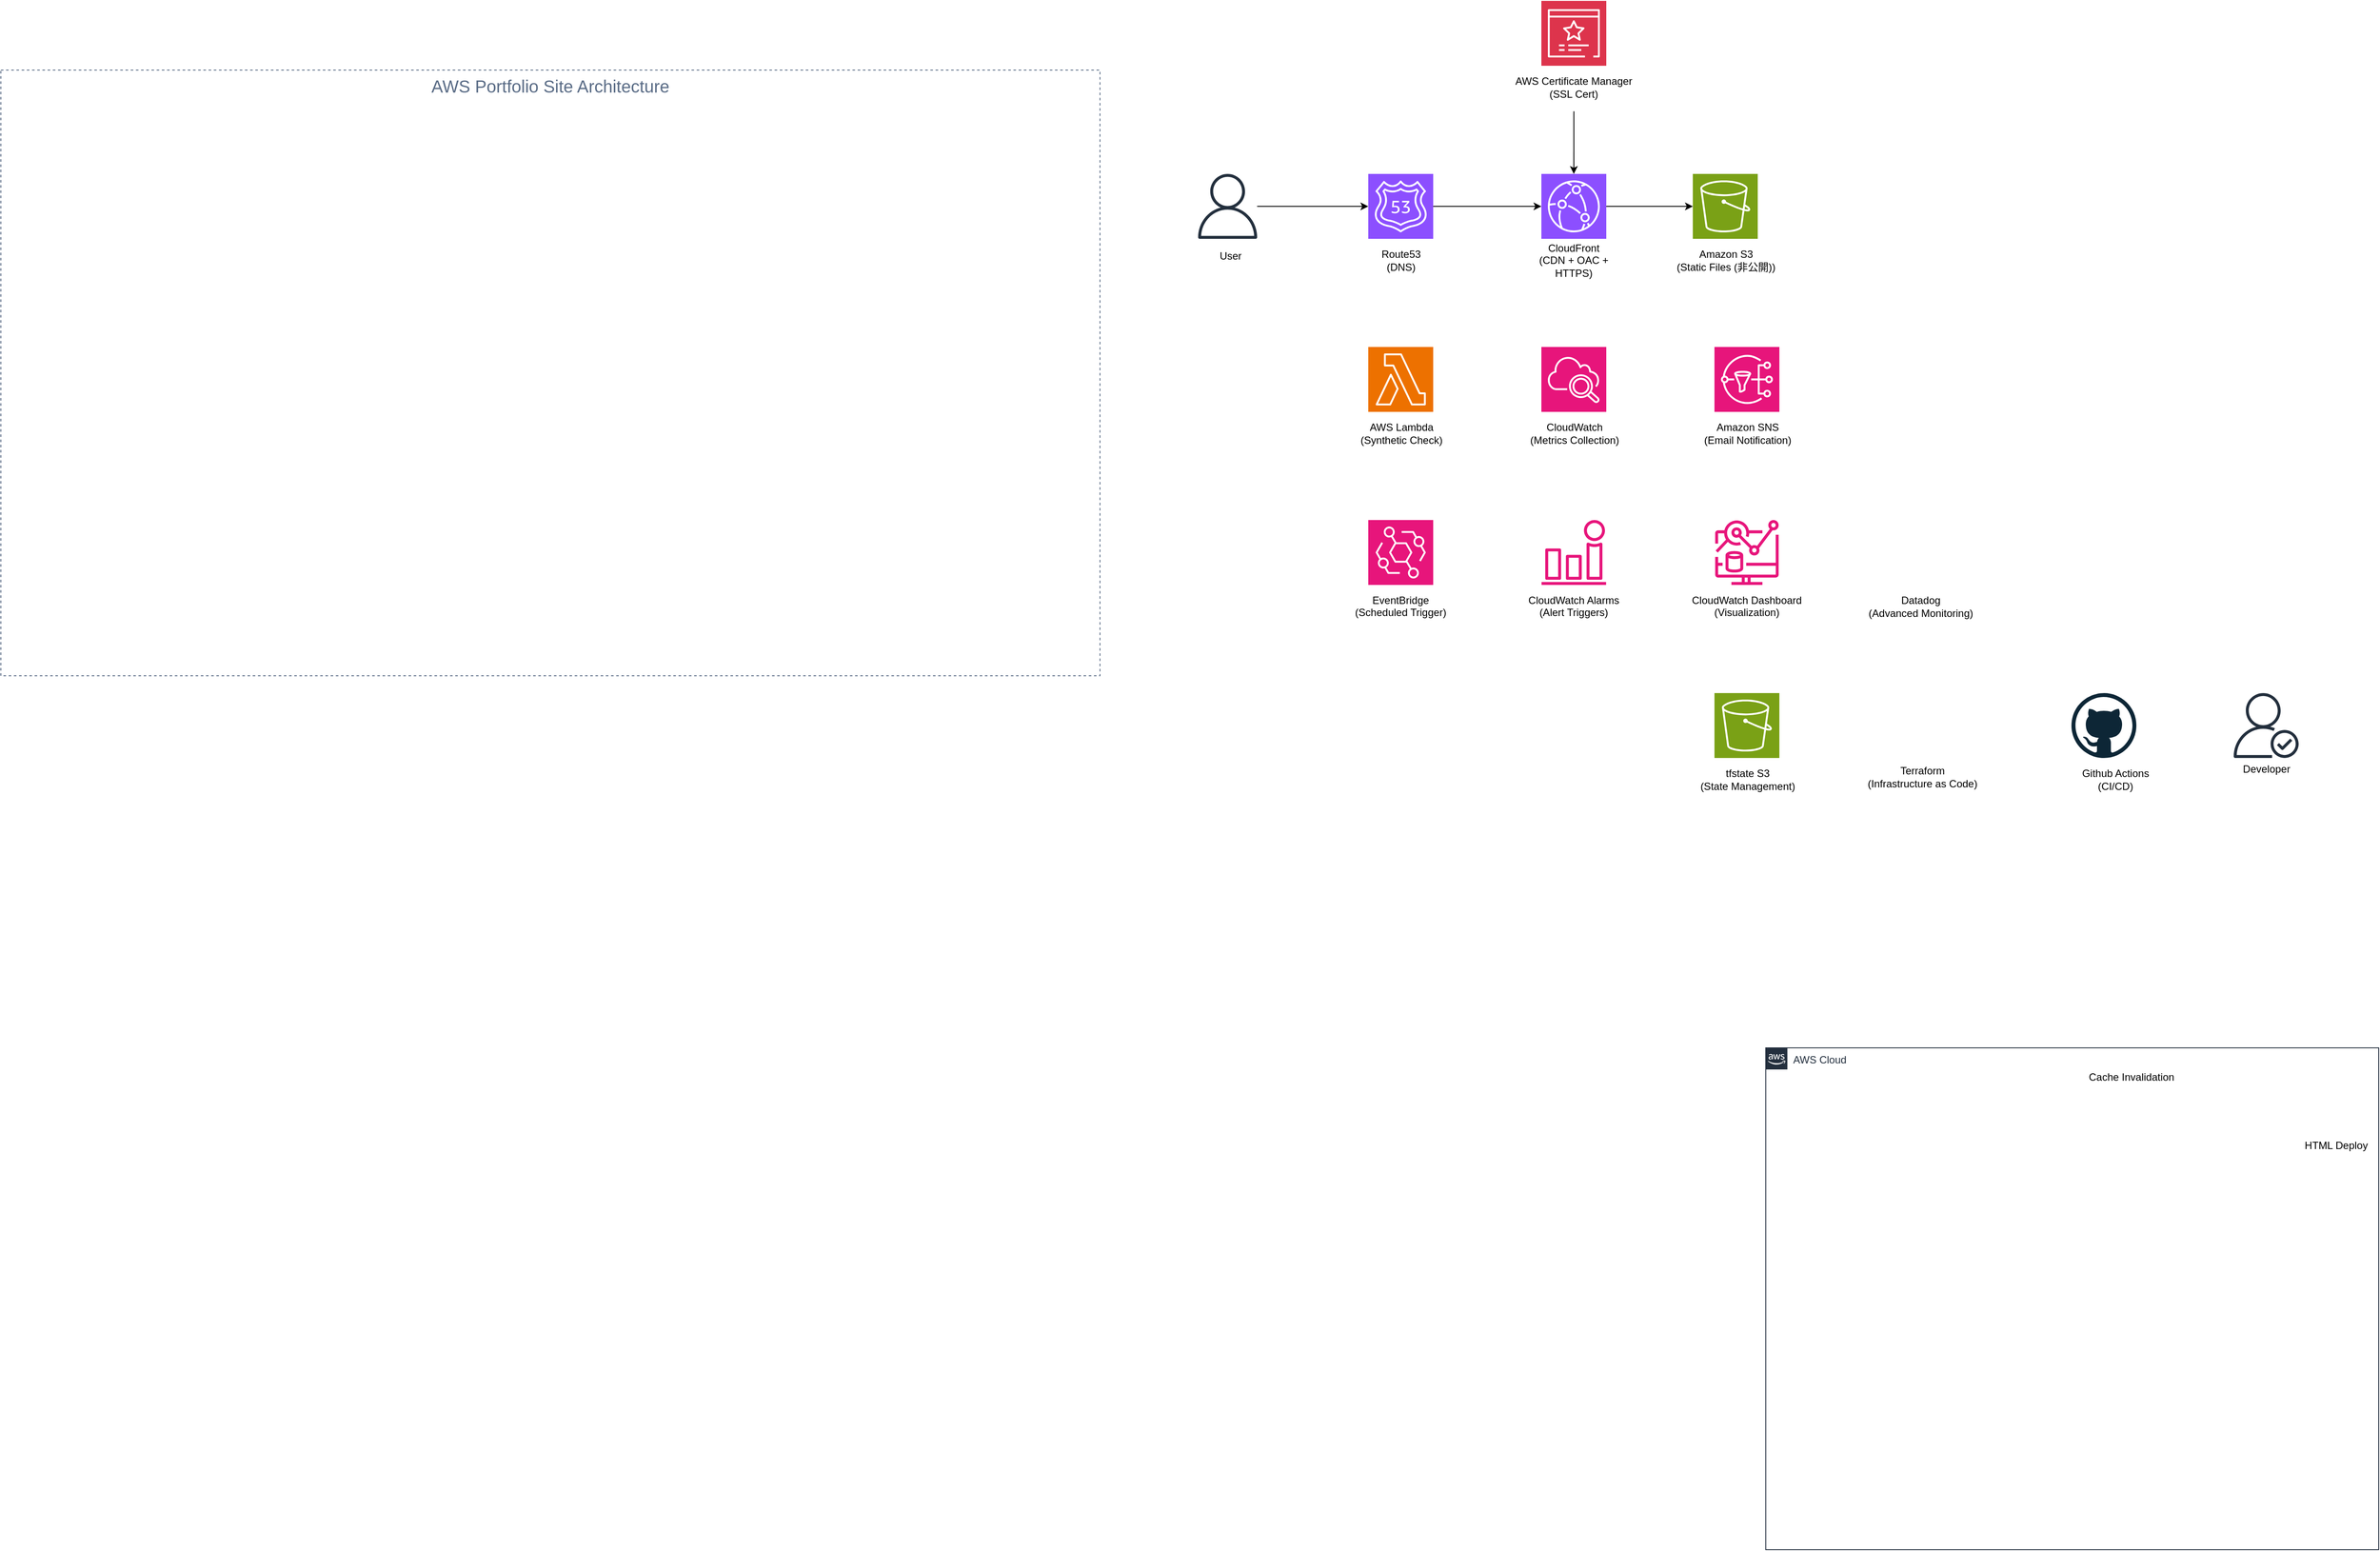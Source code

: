 <mxfile version="28.2.1">
  <diagram name="ページ1" id="tUgcXEpOmgglvWfQNpQ3">
    <mxGraphModel dx="3155" dy="1987" grid="1" gridSize="25" guides="1" tooltips="1" connect="1" arrows="1" fold="1" page="1" pageScale="1" pageWidth="827" pageHeight="1169" math="0" shadow="0">
      <root>
        <mxCell id="0" />
        <mxCell id="1" parent="0" />
        <mxCell id="bCrB_X___vxIP5thywsW-55" value="&lt;font style=&quot;font-size: 20px;&quot;&gt;AWS Portfolio Site Architecture&lt;/font&gt;" style="fillColor=none;strokeColor=#5A6C86;dashed=1;verticalAlign=top;fontStyle=0;fontColor=#5A6C86;whiteSpace=wrap;html=1;" parent="1" vertex="1">
          <mxGeometry x="-1380" y="-20" width="1270" height="700" as="geometry" />
        </mxCell>
        <mxCell id="bCrB_X___vxIP5thywsW-2" value="" style="sketch=0;points=[[0,0,0],[0.25,0,0],[0.5,0,0],[0.75,0,0],[1,0,0],[0,1,0],[0.25,1,0],[0.5,1,0],[0.75,1,0],[1,1,0],[0,0.25,0],[0,0.5,0],[0,0.75,0],[1,0.25,0],[1,0.5,0],[1,0.75,0]];outlineConnect=0;fontColor=#232F3E;fillColor=#8C4FFF;strokeColor=#ffffff;dashed=0;verticalLabelPosition=bottom;verticalAlign=top;align=center;html=1;fontSize=12;fontStyle=0;aspect=fixed;shape=mxgraph.aws4.resourceIcon;resIcon=mxgraph.aws4.route_53;" parent="1" vertex="1">
          <mxGeometry x="200" y="100" width="75" height="75" as="geometry" />
        </mxCell>
        <mxCell id="bCrB_X___vxIP5thywsW-3" value="" style="sketch=0;points=[[0,0,0],[0.25,0,0],[0.5,0,0],[0.75,0,0],[1,0,0],[0,1,0],[0.25,1,0],[0.5,1,0],[0.75,1,0],[1,1,0],[0,0.25,0],[0,0.5,0],[0,0.75,0],[1,0.25,0],[1,0.5,0],[1,0.75,0]];outlineConnect=0;fontColor=#232F3E;fillColor=#8C4FFF;strokeColor=#ffffff;dashed=0;verticalLabelPosition=bottom;verticalAlign=top;align=center;html=1;fontSize=12;fontStyle=0;aspect=fixed;shape=mxgraph.aws4.resourceIcon;resIcon=mxgraph.aws4.cloudfront;" parent="1" vertex="1">
          <mxGeometry x="400" y="100" width="75" height="75" as="geometry" />
        </mxCell>
        <mxCell id="bCrB_X___vxIP5thywsW-18" value="User" style="text;html=1;align=center;verticalAlign=middle;whiteSpace=wrap;rounded=0;" parent="1" vertex="1">
          <mxGeometry x="11" y="180" width="60" height="30" as="geometry" />
        </mxCell>
        <mxCell id="bCrB_X___vxIP5thywsW-54" value="" style="sketch=0;outlineConnect=0;fontColor=#232F3E;gradientColor=none;fillColor=#232F3D;strokeColor=none;dashed=0;verticalLabelPosition=bottom;verticalAlign=top;align=center;html=1;fontSize=12;fontStyle=0;aspect=fixed;pointerEvents=1;shape=mxgraph.aws4.user;" parent="1" vertex="1">
          <mxGeometry y="100" width="75" height="75" as="geometry" />
        </mxCell>
        <mxCell id="lHFqAj4BvlfWGVQL3a8l-27" value="" style="group" parent="1" vertex="1" connectable="0">
          <mxGeometry x="1200" y="700" width="75" height="100" as="geometry" />
        </mxCell>
        <mxCell id="lHFqAj4BvlfWGVQL3a8l-6" value="" style="sketch=0;outlineConnect=0;fontColor=#232F3E;gradientColor=none;fillColor=#232F3D;strokeColor=none;dashed=0;verticalLabelPosition=bottom;verticalAlign=top;align=center;html=1;fontSize=12;fontStyle=0;aspect=fixed;pointerEvents=1;shape=mxgraph.aws4.authenticated_user;" parent="lHFqAj4BvlfWGVQL3a8l-27" vertex="1">
          <mxGeometry width="75" height="75" as="geometry" />
        </mxCell>
        <mxCell id="lHFqAj4BvlfWGVQL3a8l-21" value="Developer" style="text;html=1;align=center;verticalAlign=middle;whiteSpace=wrap;rounded=0;" parent="lHFqAj4BvlfWGVQL3a8l-27" vertex="1">
          <mxGeometry x="12.5" y="75" width="50" height="25" as="geometry" />
        </mxCell>
        <mxCell id="lHFqAj4BvlfWGVQL3a8l-30" value="CloudFront&lt;div&gt;(CDN + OAC + HTTPS)&lt;/div&gt;" style="text;html=1;align=center;verticalAlign=middle;whiteSpace=wrap;rounded=0;" parent="1" vertex="1">
          <mxGeometry x="375" y="175" width="125" height="50" as="geometry" />
        </mxCell>
        <mxCell id="lHFqAj4BvlfWGVQL3a8l-29" value="Route53&lt;div&gt;(DNS)&lt;/div&gt;" style="text;html=1;align=center;verticalAlign=middle;whiteSpace=wrap;rounded=0;" parent="1" vertex="1">
          <mxGeometry x="212.5" y="187.5" width="50" height="25" as="geometry" />
        </mxCell>
        <mxCell id="lHFqAj4BvlfWGVQL3a8l-36" value="" style="group" parent="1" vertex="1" connectable="0">
          <mxGeometry x="350" y="-100" width="150" height="125" as="geometry" />
        </mxCell>
        <mxCell id="lHFqAj4BvlfWGVQL3a8l-37" value="" style="sketch=0;points=[[0,0,0],[0.25,0,0],[0.5,0,0],[0.75,0,0],[1,0,0],[0,1,0],[0.25,1,0],[0.5,1,0],[0.75,1,0],[1,1,0],[0,0.25,0],[0,0.5,0],[0,0.75,0],[1,0.25,0],[1,0.5,0],[1,0.75,0]];outlineConnect=0;fontColor=#232F3E;fillColor=#DD344C;strokeColor=#ffffff;dashed=0;verticalLabelPosition=bottom;verticalAlign=top;align=center;html=1;fontSize=12;fontStyle=0;aspect=fixed;shape=mxgraph.aws4.resourceIcon;resIcon=mxgraph.aws4.certificate_manager_3;" parent="lHFqAj4BvlfWGVQL3a8l-36" vertex="1">
          <mxGeometry x="50" width="75" height="75" as="geometry" />
        </mxCell>
        <mxCell id="lHFqAj4BvlfWGVQL3a8l-38" value="AWS Certificate Manager&lt;div&gt;(SSL Cert)&lt;/div&gt;" style="text;html=1;align=center;verticalAlign=middle;resizable=0;points=[];autosize=1;strokeColor=none;fillColor=none;" parent="lHFqAj4BvlfWGVQL3a8l-36" vertex="1">
          <mxGeometry x="11.5" y="75" width="150" height="50" as="geometry" />
        </mxCell>
        <mxCell id="lHFqAj4BvlfWGVQL3a8l-39" value="" style="group" parent="1" vertex="1" connectable="0">
          <mxGeometry x="600" y="700" width="100" height="125" as="geometry" />
        </mxCell>
        <mxCell id="lHFqAj4BvlfWGVQL3a8l-40" value="" style="sketch=0;points=[[0,0,0],[0.25,0,0],[0.5,0,0],[0.75,0,0],[1,0,0],[0,1,0],[0.25,1,0],[0.5,1,0],[0.75,1,0],[1,1,0],[0,0.25,0],[0,0.5,0],[0,0.75,0],[1,0.25,0],[1,0.5,0],[1,0.75,0]];outlineConnect=0;fontColor=#232F3E;fillColor=#7AA116;strokeColor=#ffffff;dashed=0;verticalLabelPosition=bottom;verticalAlign=top;align=center;html=1;fontSize=12;fontStyle=0;aspect=fixed;shape=mxgraph.aws4.resourceIcon;resIcon=mxgraph.aws4.s3;" parent="lHFqAj4BvlfWGVQL3a8l-39" vertex="1">
          <mxGeometry width="75" height="75" as="geometry" />
        </mxCell>
        <mxCell id="lHFqAj4BvlfWGVQL3a8l-41" value="tfstate S3&lt;div&gt;(State Management)&lt;/div&gt;" style="text;html=1;align=center;verticalAlign=middle;resizable=0;points=[];autosize=1;strokeColor=none;fillColor=none;" parent="lHFqAj4BvlfWGVQL3a8l-39" vertex="1">
          <mxGeometry x="-25" y="75" width="125" height="50" as="geometry" />
        </mxCell>
        <mxCell id="lHFqAj4BvlfWGVQL3a8l-42" value="" style="group" parent="1" vertex="1" connectable="0">
          <mxGeometry x="1188.5" y="1550" width="179" height="140" as="geometry" />
        </mxCell>
        <mxCell id="lHFqAj4BvlfWGVQL3a8l-28" value="AWS Cloud" style="points=[[0,0],[0.25,0],[0.5,0],[0.75,0],[1,0],[1,0.25],[1,0.5],[1,0.75],[1,1],[0.75,1],[0.5,1],[0.25,1],[0,1],[0,0.75],[0,0.5],[0,0.25]];outlineConnect=0;gradientColor=none;html=1;whiteSpace=wrap;fontSize=12;fontStyle=0;container=1;pointerEvents=0;collapsible=0;recursiveResize=0;shape=mxgraph.aws4.group;grIcon=mxgraph.aws4.group_aws_cloud_alt;strokeColor=#232F3E;fillColor=none;verticalAlign=top;align=left;spacingLeft=30;fontColor=#232F3E;dashed=0;" parent="lHFqAj4BvlfWGVQL3a8l-42" vertex="1">
          <mxGeometry x="-529.25" y="-440" width="708.25" height="580" as="geometry" />
        </mxCell>
        <mxCell id="lHFqAj4BvlfWGVQL3a8l-50" value="HTML Deploy" style="text;html=1;align=center;verticalAlign=middle;resizable=0;points=[];autosize=1;strokeColor=none;fillColor=none;" parent="lHFqAj4BvlfWGVQL3a8l-28" vertex="1">
          <mxGeometry x="608.25" y="98" width="100" height="30" as="geometry" />
        </mxCell>
        <mxCell id="lHFqAj4BvlfWGVQL3a8l-46" value="Cache Invalidation" style="text;html=1;align=center;verticalAlign=middle;whiteSpace=wrap;rounded=0;" parent="lHFqAj4BvlfWGVQL3a8l-28" vertex="1">
          <mxGeometry x="357.25" y="19" width="130" height="30" as="geometry" />
        </mxCell>
        <mxCell id="r9TZLdYxzA2IJjsG8ZRS-1" value="" style="sketch=0;points=[[0,0,0],[0.25,0,0],[0.5,0,0],[0.75,0,0],[1,0,0],[0,1,0],[0.25,1,0],[0.5,1,0],[0.75,1,0],[1,1,0],[0,0.25,0],[0,0.5,0],[0,0.75,0],[1,0.25,0],[1,0.5,0],[1,0.75,0]];outlineConnect=0;fontColor=#232F3E;fillColor=#ED7100;strokeColor=#ffffff;dashed=0;verticalLabelPosition=bottom;verticalAlign=top;align=center;html=1;fontSize=12;fontStyle=0;aspect=fixed;shape=mxgraph.aws4.resourceIcon;resIcon=mxgraph.aws4.lambda;" vertex="1" parent="1">
          <mxGeometry x="200" y="300" width="75" height="75" as="geometry" />
        </mxCell>
        <mxCell id="r9TZLdYxzA2IJjsG8ZRS-2" value="" style="sketch=0;points=[[0,0,0],[0.25,0,0],[0.5,0,0],[0.75,0,0],[1,0,0],[0,1,0],[0.25,1,0],[0.5,1,0],[0.75,1,0],[1,1,0],[0,0.25,0],[0,0.5,0],[0,0.75,0],[1,0.25,0],[1,0.5,0],[1,0.75,0]];outlineConnect=0;fontColor=#232F3E;fillColor=#E7157B;strokeColor=#ffffff;dashed=0;verticalLabelPosition=bottom;verticalAlign=top;align=center;html=1;fontSize=12;fontStyle=0;aspect=fixed;shape=mxgraph.aws4.resourceIcon;resIcon=mxgraph.aws4.sns;" vertex="1" parent="1">
          <mxGeometry x="600" y="300" width="75" height="75" as="geometry" />
        </mxCell>
        <mxCell id="r9TZLdYxzA2IJjsG8ZRS-3" value="" style="sketch=0;points=[[0,0,0],[0.25,0,0],[0.5,0,0],[0.75,0,0],[1,0,0],[0,1,0],[0.25,1,0],[0.5,1,0],[0.75,1,0],[1,1,0],[0,0.25,0],[0,0.5,0],[0,0.75,0],[1,0.25,0],[1,0.5,0],[1,0.75,0]];points=[[0,0,0],[0.25,0,0],[0.5,0,0],[0.75,0,0],[1,0,0],[0,1,0],[0.25,1,0],[0.5,1,0],[0.75,1,0],[1,1,0],[0,0.25,0],[0,0.5,0],[0,0.75,0],[1,0.25,0],[1,0.5,0],[1,0.75,0]];outlineConnect=0;fontColor=#232F3E;fillColor=#E7157B;strokeColor=#ffffff;dashed=0;verticalLabelPosition=bottom;verticalAlign=top;align=center;html=1;fontSize=12;fontStyle=0;aspect=fixed;shape=mxgraph.aws4.resourceIcon;resIcon=mxgraph.aws4.cloudwatch_2;" vertex="1" parent="1">
          <mxGeometry x="400" y="300" width="75" height="75" as="geometry" />
        </mxCell>
        <mxCell id="r9TZLdYxzA2IJjsG8ZRS-4" value="" style="sketch=0;outlineConnect=0;fontColor=#232F3E;gradientColor=none;fillColor=#E7157B;strokeColor=none;dashed=0;verticalLabelPosition=bottom;verticalAlign=top;align=center;html=1;fontSize=12;fontStyle=0;aspect=fixed;pointerEvents=1;shape=mxgraph.aws4.alarm;" vertex="1" parent="1">
          <mxGeometry x="400" y="500" width="75" height="75" as="geometry" />
        </mxCell>
        <mxCell id="r9TZLdYxzA2IJjsG8ZRS-5" value="" style="sketch=0;outlineConnect=0;fontColor=#232F3E;gradientColor=none;fillColor=#E7157B;strokeColor=none;dashed=0;verticalLabelPosition=bottom;verticalAlign=top;align=center;html=1;fontSize=12;fontStyle=0;aspect=fixed;pointerEvents=1;shape=mxgraph.aws4.cloudwatch_metrics_insights;" vertex="1" parent="1">
          <mxGeometry x="600" y="500" width="75" height="75" as="geometry" />
        </mxCell>
        <mxCell id="r9TZLdYxzA2IJjsG8ZRS-6" value="" style="sketch=0;points=[[0,0,0],[0.25,0,0],[0.5,0,0],[0.75,0,0],[1,0,0],[0,1,0],[0.25,1,0],[0.5,1,0],[0.75,1,0],[1,1,0],[0,0.25,0],[0,0.5,0],[0,0.75,0],[1,0.25,0],[1,0.5,0],[1,0.75,0]];outlineConnect=0;fontColor=#232F3E;fillColor=#E7157B;strokeColor=#ffffff;dashed=0;verticalLabelPosition=bottom;verticalAlign=top;align=center;html=1;fontSize=12;fontStyle=0;aspect=fixed;shape=mxgraph.aws4.resourceIcon;resIcon=mxgraph.aws4.eventbridge;" vertex="1" parent="1">
          <mxGeometry x="200" y="500" width="75" height="75" as="geometry" />
        </mxCell>
        <mxCell id="r9TZLdYxzA2IJjsG8ZRS-7" value="" style="shape=image;imageAspect=0;aspect=fixed;verticalLabelPosition=bottom;verticalAlign=top;image=https://encrypted-tbn0.gstatic.com/images?q=tbn:ANd9GcQh-bjJdK2IAQnNsbvQfeEKWVSfel4RyMTVew&amp;s;" vertex="1" parent="1">
          <mxGeometry x="800" y="500" width="75" height="75" as="geometry" />
        </mxCell>
        <mxCell id="r9TZLdYxzA2IJjsG8ZRS-8" value="" style="shape=image;imageAspect=0;aspect=fixed;verticalLabelPosition=bottom;verticalAlign=top;image=https://www.svgrepo.com/show/354447/terraform-icon.svg;" vertex="1" parent="1">
          <mxGeometry x="800" y="700" width="75" height="75" as="geometry" />
        </mxCell>
        <mxCell id="r9TZLdYxzA2IJjsG8ZRS-9" value="Terraform&lt;div&gt;(Infrastructure as Code)&lt;/div&gt;" style="text;html=1;align=center;verticalAlign=middle;resizable=0;points=[];autosize=1;strokeColor=none;fillColor=none;" vertex="1" parent="1">
          <mxGeometry x="764.5" y="777" width="150" height="40" as="geometry" />
        </mxCell>
        <mxCell id="lHFqAj4BvlfWGVQL3a8l-34" value="Amazon S3&lt;div&gt;(Static Files (非公開))&lt;/div&gt;" style="text;html=1;align=center;verticalAlign=middle;resizable=0;points=[];autosize=1;strokeColor=none;fillColor=none;" parent="1" vertex="1">
          <mxGeometry x="537.5" y="175" width="150" height="50" as="geometry" />
        </mxCell>
        <mxCell id="lHFqAj4BvlfWGVQL3a8l-35" value="" style="sketch=0;points=[[0,0,0],[0.25,0,0],[0.5,0,0],[0.75,0,0],[1,0,0],[0,1,0],[0.25,1,0],[0.5,1,0],[0.75,1,0],[1,1,0],[0,0.25,0],[0,0.5,0],[0,0.75,0],[1,0.25,0],[1,0.5,0],[1,0.75,0]];outlineConnect=0;fontColor=#232F3E;fillColor=#7AA116;strokeColor=#ffffff;dashed=0;verticalLabelPosition=bottom;verticalAlign=top;align=center;html=1;fontSize=12;fontStyle=0;aspect=fixed;shape=mxgraph.aws4.resourceIcon;resIcon=mxgraph.aws4.s3;" parent="1" vertex="1">
          <mxGeometry x="575" y="100" width="75" height="75" as="geometry" />
        </mxCell>
        <mxCell id="bCrB_X___vxIP5thywsW-6" value="" style="dashed=0;outlineConnect=0;html=1;align=center;labelPosition=center;verticalLabelPosition=bottom;verticalAlign=top;shape=mxgraph.weblogos.github" parent="1" vertex="1">
          <mxGeometry x="1012.5" y="700" width="75" height="75" as="geometry" />
        </mxCell>
        <mxCell id="r9TZLdYxzA2IJjsG8ZRS-12" value="" style="endArrow=classic;html=1;rounded=0;" edge="1" parent="1" source="bCrB_X___vxIP5thywsW-54" target="bCrB_X___vxIP5thywsW-2">
          <mxGeometry width="50" height="50" relative="1" as="geometry">
            <mxPoint x="325" y="250" as="sourcePoint" />
            <mxPoint x="375" y="200" as="targetPoint" />
          </mxGeometry>
        </mxCell>
        <mxCell id="bCrB_X___vxIP5thywsW-25" value="Github Actions&lt;div&gt;(CI/CD)&lt;/div&gt;" style="text;html=1;align=center;verticalAlign=middle;resizable=0;points=[];autosize=1;strokeColor=none;fillColor=none;" parent="1" vertex="1">
          <mxGeometry x="1012.5" y="775" width="100" height="50" as="geometry" />
        </mxCell>
        <mxCell id="r9TZLdYxzA2IJjsG8ZRS-14" value="" style="endArrow=classic;html=1;rounded=0;exitX=1;exitY=0.5;exitDx=0;exitDy=0;exitPerimeter=0;entryX=0;entryY=0.5;entryDx=0;entryDy=0;entryPerimeter=0;" edge="1" parent="1" source="bCrB_X___vxIP5thywsW-2" target="bCrB_X___vxIP5thywsW-3">
          <mxGeometry width="50" height="50" relative="1" as="geometry">
            <mxPoint x="300" y="150" as="sourcePoint" />
            <mxPoint x="428" y="150" as="targetPoint" />
          </mxGeometry>
        </mxCell>
        <mxCell id="r9TZLdYxzA2IJjsG8ZRS-15" value="" style="endArrow=classic;html=1;rounded=0;exitX=1;exitY=0.5;exitDx=0;exitDy=0;exitPerimeter=0;entryX=0;entryY=0.5;entryDx=0;entryDy=0;entryPerimeter=0;" edge="1" parent="1" source="bCrB_X___vxIP5thywsW-3" target="lHFqAj4BvlfWGVQL3a8l-35">
          <mxGeometry width="50" height="50" relative="1" as="geometry">
            <mxPoint x="500" y="150" as="sourcePoint" />
            <mxPoint x="628" y="150" as="targetPoint" />
          </mxGeometry>
        </mxCell>
        <mxCell id="r9TZLdYxzA2IJjsG8ZRS-16" value="" style="endArrow=classic;html=1;rounded=0;exitX=0.507;exitY=1.052;exitDx=0;exitDy=0;exitPerimeter=0;entryX=0.5;entryY=0;entryDx=0;entryDy=0;entryPerimeter=0;" edge="1" parent="1" source="lHFqAj4BvlfWGVQL3a8l-38" target="bCrB_X___vxIP5thywsW-3">
          <mxGeometry width="50" height="50" relative="1" as="geometry">
            <mxPoint x="700" y="75" as="sourcePoint" />
            <mxPoint x="828" y="75" as="targetPoint" />
          </mxGeometry>
        </mxCell>
        <mxCell id="r9TZLdYxzA2IJjsG8ZRS-18" value="CloudWatch&lt;div&gt;(Metrics Collection)&lt;/div&gt;" style="text;html=1;align=center;verticalAlign=middle;resizable=0;points=[];autosize=1;strokeColor=none;fillColor=none;" vertex="1" parent="1">
          <mxGeometry x="375" y="375" width="125" height="50" as="geometry" />
        </mxCell>
        <mxCell id="r9TZLdYxzA2IJjsG8ZRS-19" value="CloudWatch Alarms&lt;div&gt;(Alert Triggers)&lt;/div&gt;" style="text;whiteSpace=wrap;html=1;align=center;" vertex="1" parent="1">
          <mxGeometry x="375" y="579" width="125" height="50" as="geometry" />
        </mxCell>
        <mxCell id="r9TZLdYxzA2IJjsG8ZRS-20" value="CloudWatch Dashboard&lt;div&gt;(Visualization)&lt;/div&gt;" style="text;whiteSpace=wrap;html=1;align=center;" vertex="1" parent="1">
          <mxGeometry x="550" y="579" width="175" height="50" as="geometry" />
        </mxCell>
        <mxCell id="r9TZLdYxzA2IJjsG8ZRS-21" value="AWS Lambda&lt;div&gt;(Synthetic Check)&lt;/div&gt;" style="text;html=1;align=center;verticalAlign=middle;resizable=0;points=[];autosize=1;strokeColor=none;fillColor=none;" vertex="1" parent="1">
          <mxGeometry x="175" y="375" width="125" height="50" as="geometry" />
        </mxCell>
        <mxCell id="r9TZLdYxzA2IJjsG8ZRS-22" value="EventBridge&lt;div&gt;(Scheduled Trigger)&lt;/div&gt;" style="text;whiteSpace=wrap;html=1;align=center;" vertex="1" parent="1">
          <mxGeometry x="175" y="579" width="125" height="50" as="geometry" />
        </mxCell>
        <mxCell id="r9TZLdYxzA2IJjsG8ZRS-23" value="Amazon SNS&lt;div&gt;(Email Notification)&lt;/div&gt;" style="text;html=1;align=center;verticalAlign=middle;resizable=0;points=[];autosize=1;strokeColor=none;fillColor=none;" vertex="1" parent="1">
          <mxGeometry x="575" y="375" width="125" height="50" as="geometry" />
        </mxCell>
        <mxCell id="r9TZLdYxzA2IJjsG8ZRS-24" value="Datadog&lt;div&gt;(Advanced Monitoring)&lt;/div&gt;" style="text;html=1;align=center;verticalAlign=middle;resizable=0;points=[];autosize=1;strokeColor=none;fillColor=none;" vertex="1" parent="1">
          <mxGeometry x="762.5" y="575" width="150" height="50" as="geometry" />
        </mxCell>
      </root>
    </mxGraphModel>
  </diagram>
</mxfile>
